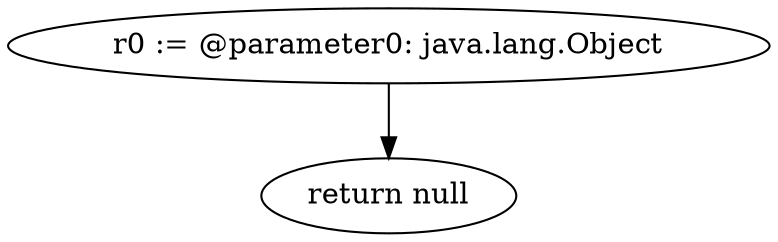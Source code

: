 digraph "unitGraph" {
    "r0 := @parameter0: java.lang.Object"
    "return null"
    "r0 := @parameter0: java.lang.Object"->"return null";
}
